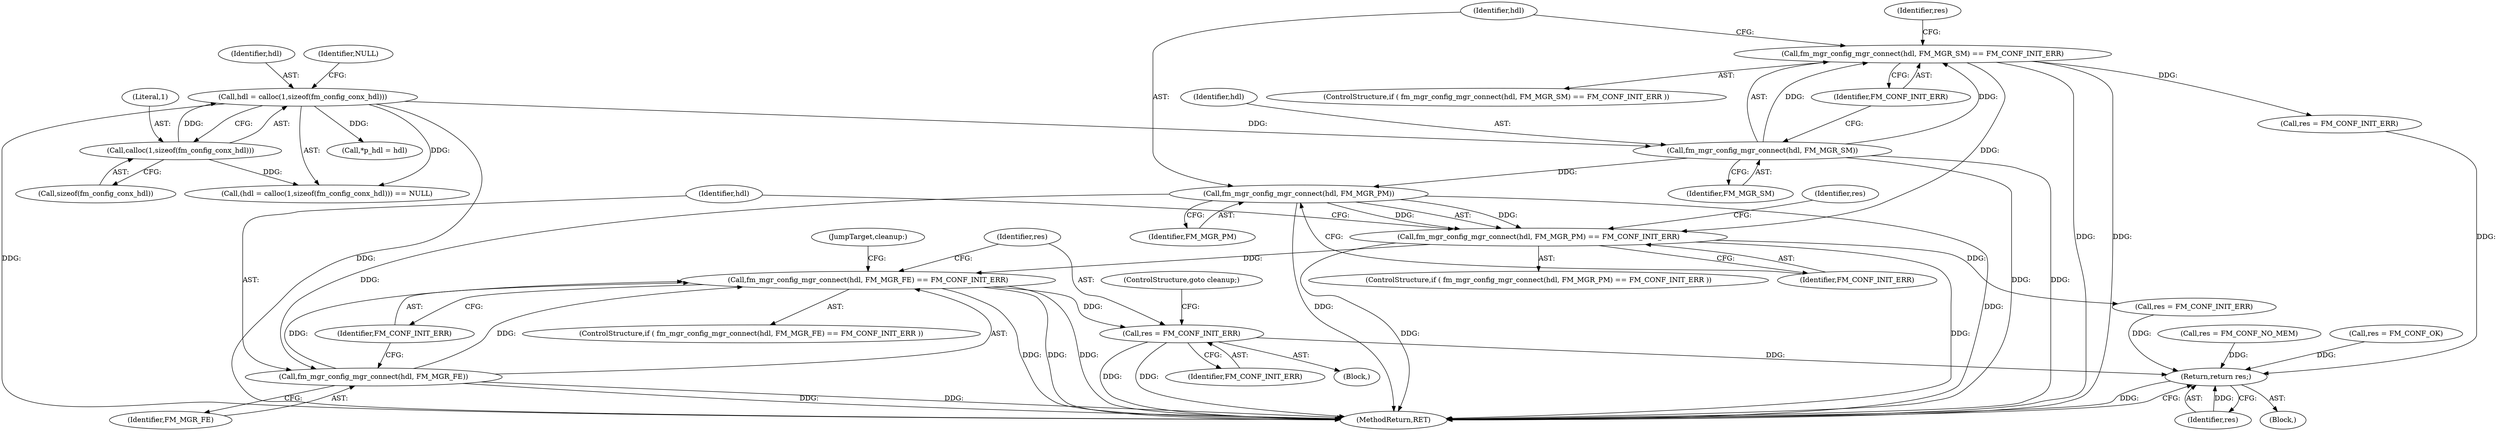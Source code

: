 digraph "0_opa-ff_c5759e7b76f5bf844be6c6641cc1b356bbc83869_2@API" {
"1000167" [label="(Call,fm_mgr_config_mgr_connect(hdl, FM_MGR_FE) == FM_CONF_INIT_ERR)"];
"1000168" [label="(Call,fm_mgr_config_mgr_connect(hdl, FM_MGR_FE))"];
"1000157" [label="(Call,fm_mgr_config_mgr_connect(hdl, FM_MGR_PM))"];
"1000146" [label="(Call,fm_mgr_config_mgr_connect(hdl, FM_MGR_SM))"];
"1000113" [label="(Call,hdl = calloc(1,sizeof(fm_config_conx_hdl)))"];
"1000115" [label="(Call,calloc(1,sizeof(fm_config_conx_hdl)))"];
"1000156" [label="(Call,fm_mgr_config_mgr_connect(hdl, FM_MGR_PM) == FM_CONF_INIT_ERR)"];
"1000145" [label="(Call,fm_mgr_config_mgr_connect(hdl, FM_MGR_SM) == FM_CONF_INIT_ERR)"];
"1000173" [label="(Call,res = FM_CONF_INIT_ERR)"];
"1000178" [label="(Return,return res;)"];
"1000145" [label="(Call,fm_mgr_config_mgr_connect(hdl, FM_MGR_SM) == FM_CONF_INIT_ERR)"];
"1000149" [label="(Identifier,FM_CONF_INIT_ERR)"];
"1000166" [label="(ControlStructure,if ( fm_mgr_config_mgr_connect(hdl, FM_MGR_FE) == FM_CONF_INIT_ERR ))"];
"1000177" [label="(JumpTarget,cleanup:)"];
"1000117" [label="(Call,sizeof(fm_config_conx_hdl))"];
"1000146" [label="(Call,fm_mgr_config_mgr_connect(hdl, FM_MGR_SM))"];
"1000121" [label="(Call,res = FM_CONF_NO_MEM)"];
"1000162" [label="(Call,res = FM_CONF_INIT_ERR)"];
"1000175" [label="(Identifier,FM_CONF_INIT_ERR)"];
"1000130" [label="(Call,*p_hdl = hdl)"];
"1000148" [label="(Identifier,FM_MGR_SM)"];
"1000168" [label="(Call,fm_mgr_config_mgr_connect(hdl, FM_MGR_FE))"];
"1000144" [label="(ControlStructure,if ( fm_mgr_config_mgr_connect(hdl, FM_MGR_SM) == FM_CONF_INIT_ERR ))"];
"1000155" [label="(ControlStructure,if ( fm_mgr_config_mgr_connect(hdl, FM_MGR_PM) == FM_CONF_INIT_ERR ))"];
"1000112" [label="(Call,(hdl = calloc(1,sizeof(fm_config_conx_hdl))) == NULL)"];
"1000151" [label="(Call,res = FM_CONF_INIT_ERR)"];
"1000163" [label="(Identifier,res)"];
"1000173" [label="(Call,res = FM_CONF_INIT_ERR)"];
"1000105" [label="(Block,)"];
"1000108" [label="(Call,res = FM_CONF_OK)"];
"1000171" [label="(Identifier,FM_CONF_INIT_ERR)"];
"1000113" [label="(Call,hdl = calloc(1,sizeof(fm_config_conx_hdl)))"];
"1000179" [label="(Identifier,res)"];
"1000172" [label="(Block,)"];
"1000158" [label="(Identifier,hdl)"];
"1000160" [label="(Identifier,FM_CONF_INIT_ERR)"];
"1000115" [label="(Call,calloc(1,sizeof(fm_config_conx_hdl)))"];
"1000169" [label="(Identifier,hdl)"];
"1000170" [label="(Identifier,FM_MGR_FE)"];
"1000114" [label="(Identifier,hdl)"];
"1000119" [label="(Identifier,NULL)"];
"1000176" [label="(ControlStructure,goto cleanup;)"];
"1000159" [label="(Identifier,FM_MGR_PM)"];
"1000174" [label="(Identifier,res)"];
"1000157" [label="(Call,fm_mgr_config_mgr_connect(hdl, FM_MGR_PM))"];
"1000116" [label="(Literal,1)"];
"1000167" [label="(Call,fm_mgr_config_mgr_connect(hdl, FM_MGR_FE) == FM_CONF_INIT_ERR)"];
"1000178" [label="(Return,return res;)"];
"1000180" [label="(MethodReturn,RET)"];
"1000152" [label="(Identifier,res)"];
"1000156" [label="(Call,fm_mgr_config_mgr_connect(hdl, FM_MGR_PM) == FM_CONF_INIT_ERR)"];
"1000147" [label="(Identifier,hdl)"];
"1000167" -> "1000166"  [label="AST: "];
"1000167" -> "1000171"  [label="CFG: "];
"1000168" -> "1000167"  [label="AST: "];
"1000171" -> "1000167"  [label="AST: "];
"1000174" -> "1000167"  [label="CFG: "];
"1000177" -> "1000167"  [label="CFG: "];
"1000167" -> "1000180"  [label="DDG: "];
"1000167" -> "1000180"  [label="DDG: "];
"1000167" -> "1000180"  [label="DDG: "];
"1000168" -> "1000167"  [label="DDG: "];
"1000168" -> "1000167"  [label="DDG: "];
"1000156" -> "1000167"  [label="DDG: "];
"1000167" -> "1000173"  [label="DDG: "];
"1000168" -> "1000170"  [label="CFG: "];
"1000169" -> "1000168"  [label="AST: "];
"1000170" -> "1000168"  [label="AST: "];
"1000171" -> "1000168"  [label="CFG: "];
"1000168" -> "1000180"  [label="DDG: "];
"1000168" -> "1000180"  [label="DDG: "];
"1000157" -> "1000168"  [label="DDG: "];
"1000157" -> "1000156"  [label="AST: "];
"1000157" -> "1000159"  [label="CFG: "];
"1000158" -> "1000157"  [label="AST: "];
"1000159" -> "1000157"  [label="AST: "];
"1000160" -> "1000157"  [label="CFG: "];
"1000157" -> "1000180"  [label="DDG: "];
"1000157" -> "1000180"  [label="DDG: "];
"1000157" -> "1000156"  [label="DDG: "];
"1000157" -> "1000156"  [label="DDG: "];
"1000146" -> "1000157"  [label="DDG: "];
"1000146" -> "1000145"  [label="AST: "];
"1000146" -> "1000148"  [label="CFG: "];
"1000147" -> "1000146"  [label="AST: "];
"1000148" -> "1000146"  [label="AST: "];
"1000149" -> "1000146"  [label="CFG: "];
"1000146" -> "1000180"  [label="DDG: "];
"1000146" -> "1000180"  [label="DDG: "];
"1000146" -> "1000145"  [label="DDG: "];
"1000146" -> "1000145"  [label="DDG: "];
"1000113" -> "1000146"  [label="DDG: "];
"1000113" -> "1000112"  [label="AST: "];
"1000113" -> "1000115"  [label="CFG: "];
"1000114" -> "1000113"  [label="AST: "];
"1000115" -> "1000113"  [label="AST: "];
"1000119" -> "1000113"  [label="CFG: "];
"1000113" -> "1000180"  [label="DDG: "];
"1000113" -> "1000180"  [label="DDG: "];
"1000113" -> "1000112"  [label="DDG: "];
"1000115" -> "1000113"  [label="DDG: "];
"1000113" -> "1000130"  [label="DDG: "];
"1000115" -> "1000117"  [label="CFG: "];
"1000116" -> "1000115"  [label="AST: "];
"1000117" -> "1000115"  [label="AST: "];
"1000115" -> "1000112"  [label="DDG: "];
"1000156" -> "1000155"  [label="AST: "];
"1000156" -> "1000160"  [label="CFG: "];
"1000160" -> "1000156"  [label="AST: "];
"1000163" -> "1000156"  [label="CFG: "];
"1000169" -> "1000156"  [label="CFG: "];
"1000156" -> "1000180"  [label="DDG: "];
"1000156" -> "1000180"  [label="DDG: "];
"1000145" -> "1000156"  [label="DDG: "];
"1000156" -> "1000162"  [label="DDG: "];
"1000145" -> "1000144"  [label="AST: "];
"1000145" -> "1000149"  [label="CFG: "];
"1000149" -> "1000145"  [label="AST: "];
"1000152" -> "1000145"  [label="CFG: "];
"1000158" -> "1000145"  [label="CFG: "];
"1000145" -> "1000180"  [label="DDG: "];
"1000145" -> "1000180"  [label="DDG: "];
"1000145" -> "1000151"  [label="DDG: "];
"1000173" -> "1000172"  [label="AST: "];
"1000173" -> "1000175"  [label="CFG: "];
"1000174" -> "1000173"  [label="AST: "];
"1000175" -> "1000173"  [label="AST: "];
"1000176" -> "1000173"  [label="CFG: "];
"1000173" -> "1000180"  [label="DDG: "];
"1000173" -> "1000180"  [label="DDG: "];
"1000173" -> "1000178"  [label="DDG: "];
"1000178" -> "1000105"  [label="AST: "];
"1000178" -> "1000179"  [label="CFG: "];
"1000179" -> "1000178"  [label="AST: "];
"1000180" -> "1000178"  [label="CFG: "];
"1000178" -> "1000180"  [label="DDG: "];
"1000179" -> "1000178"  [label="DDG: "];
"1000151" -> "1000178"  [label="DDG: "];
"1000121" -> "1000178"  [label="DDG: "];
"1000162" -> "1000178"  [label="DDG: "];
"1000108" -> "1000178"  [label="DDG: "];
}
